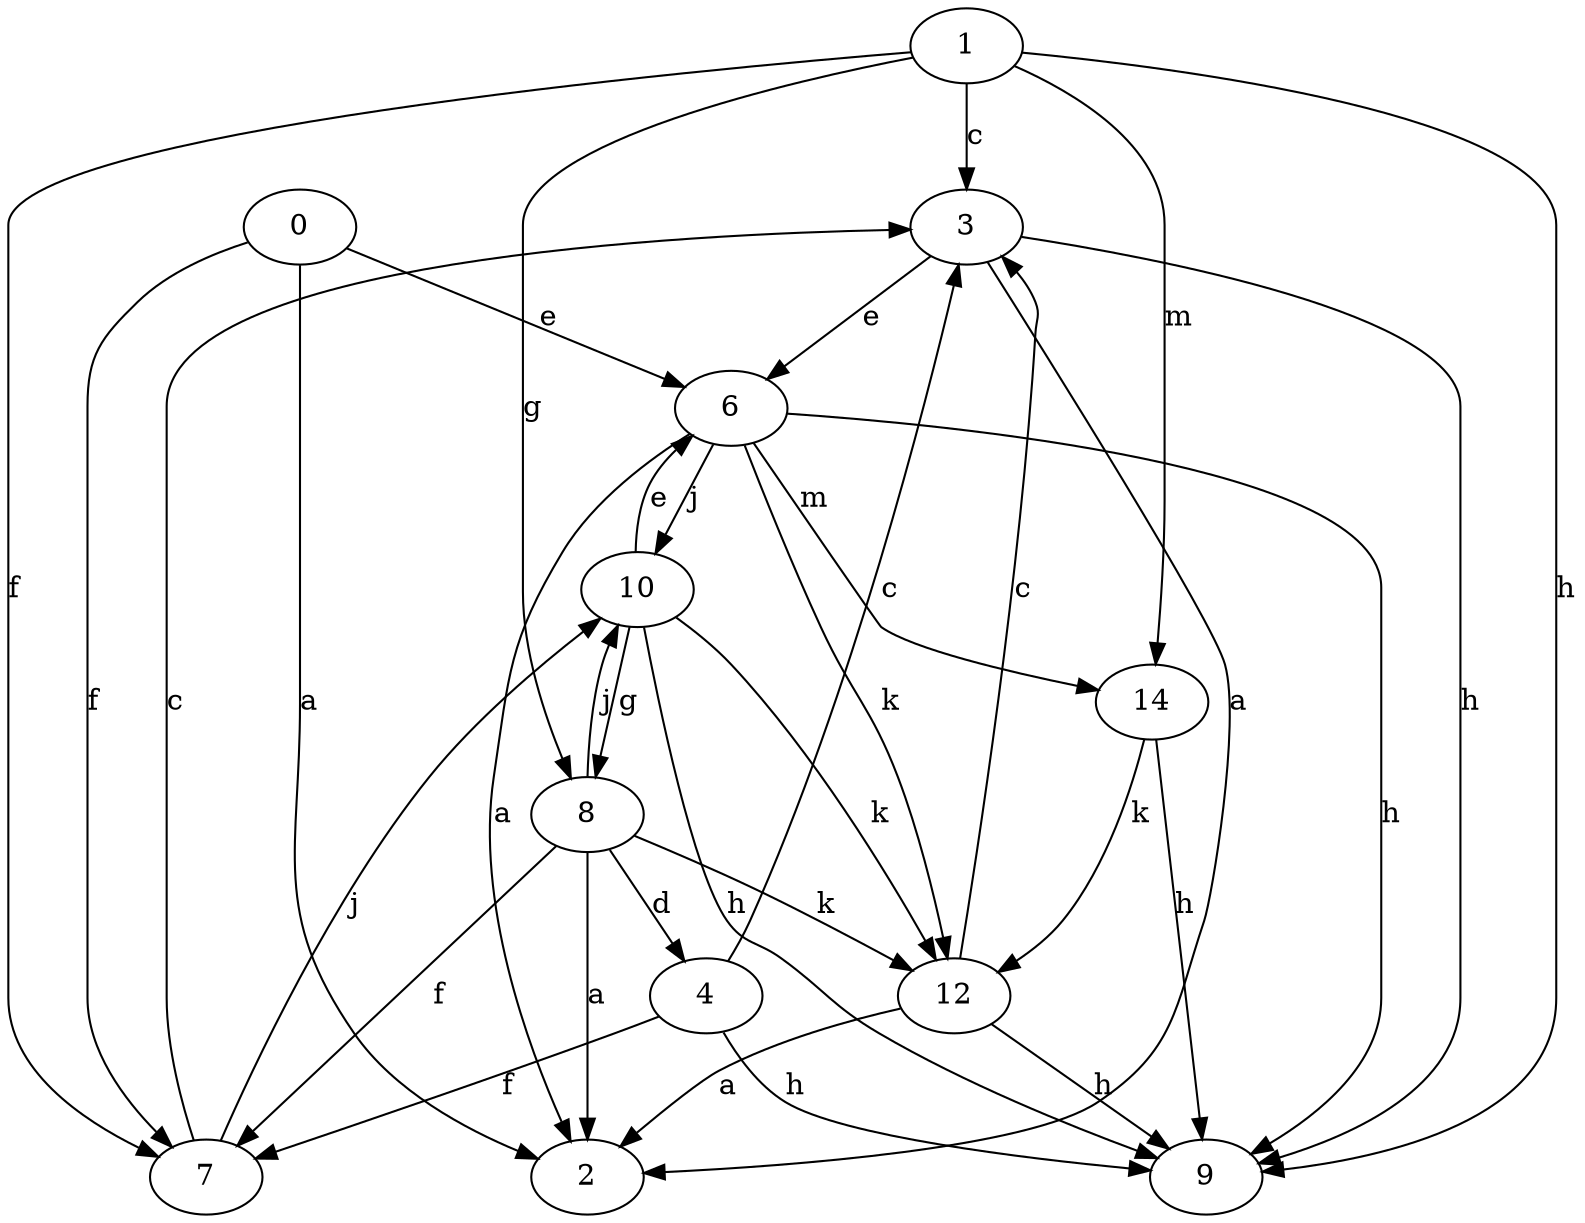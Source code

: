 strict digraph  {
1;
2;
0;
3;
4;
6;
7;
8;
9;
10;
12;
14;
1 -> 3  [label=c];
1 -> 7  [label=f];
1 -> 8  [label=g];
1 -> 9  [label=h];
1 -> 14  [label=m];
0 -> 2  [label=a];
0 -> 6  [label=e];
0 -> 7  [label=f];
3 -> 2  [label=a];
3 -> 6  [label=e];
3 -> 9  [label=h];
4 -> 3  [label=c];
4 -> 7  [label=f];
4 -> 9  [label=h];
6 -> 2  [label=a];
6 -> 9  [label=h];
6 -> 10  [label=j];
6 -> 12  [label=k];
6 -> 14  [label=m];
7 -> 3  [label=c];
7 -> 10  [label=j];
8 -> 2  [label=a];
8 -> 4  [label=d];
8 -> 7  [label=f];
8 -> 10  [label=j];
8 -> 12  [label=k];
10 -> 6  [label=e];
10 -> 8  [label=g];
10 -> 9  [label=h];
10 -> 12  [label=k];
12 -> 2  [label=a];
12 -> 3  [label=c];
12 -> 9  [label=h];
14 -> 9  [label=h];
14 -> 12  [label=k];
}

